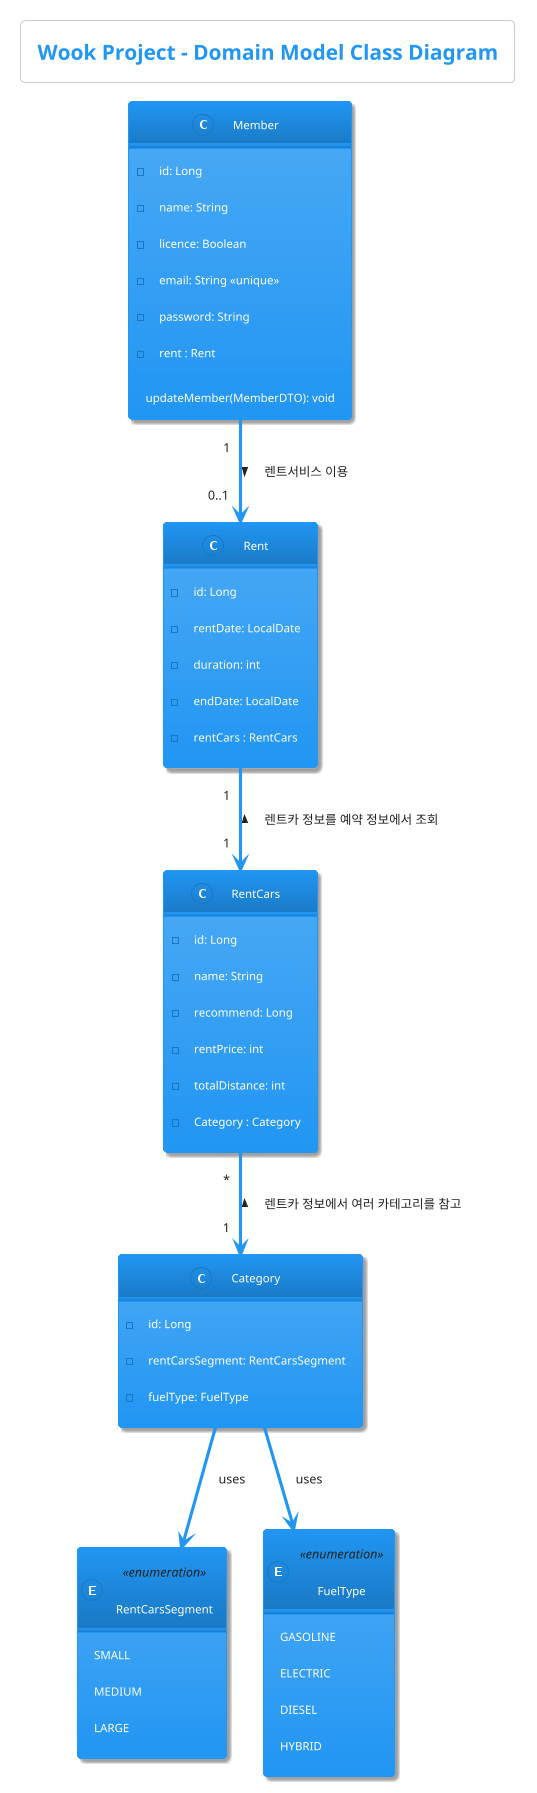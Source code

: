 @startuml
!theme materia
title Wook Project - Domain Model Class Diagram


'Member는 회원이다.'
class Member {
  - id: Long
  - name: String
  - licence: Boolean
  - email: String <<unique>>
  - password: String
  - rent : Rent
  --
  '더티 체킹용'
  updateMember(MemberDTO): void
}

'Rent는 Member로 부터 예약 받은 정보를 저장하는 객체이다.'
class Rent {
  - id: Long
  - rentDate: LocalDate
  - duration: int
  - endDate: LocalDate
  - rentCars : RentCars
}

'RentCars는 차량 전부를 저장한 객체이다.'
class RentCars {
  - id: Long
  - name: String
  - recommend: Long
  - rentPrice: int
  - totalDistance: int
  - Category : Category
  --
}

'차량의 카테고리를 따로 빼놓은 객체이다.'
class Category {
 - id: Long
 - rentCarsSegment: RentCarsSegment
 - fuelType: FuelType
}

enum RentCarsSegment<<enumeration>>{
    SMALL
    MEDIUM
    LARGE
}

enum FuelType<<enumeration>>{
    GASOLINE
    ELECTRIC
    DIESEL
    HYBRID
}

' --- 관계 정의 (JPA 어노테이션 기반) --- '

'Member to Rent'
Member "1" --> "0..1" Rent :  렌트서비스 이용 >

'Rent to RentCars'
Rent "1" --> "1" RentCars :  렌트카 정보를 예약 정보에서 조회 <




'RentCars to Category'
RentCars "*" --> "1" Category : 렌트카 정보에서 여러 카테고리를 참고 <

'Category to RentCarsSegment'
Category --> RentCarsSegment : uses

Category --> FuelType : uses


@enduml